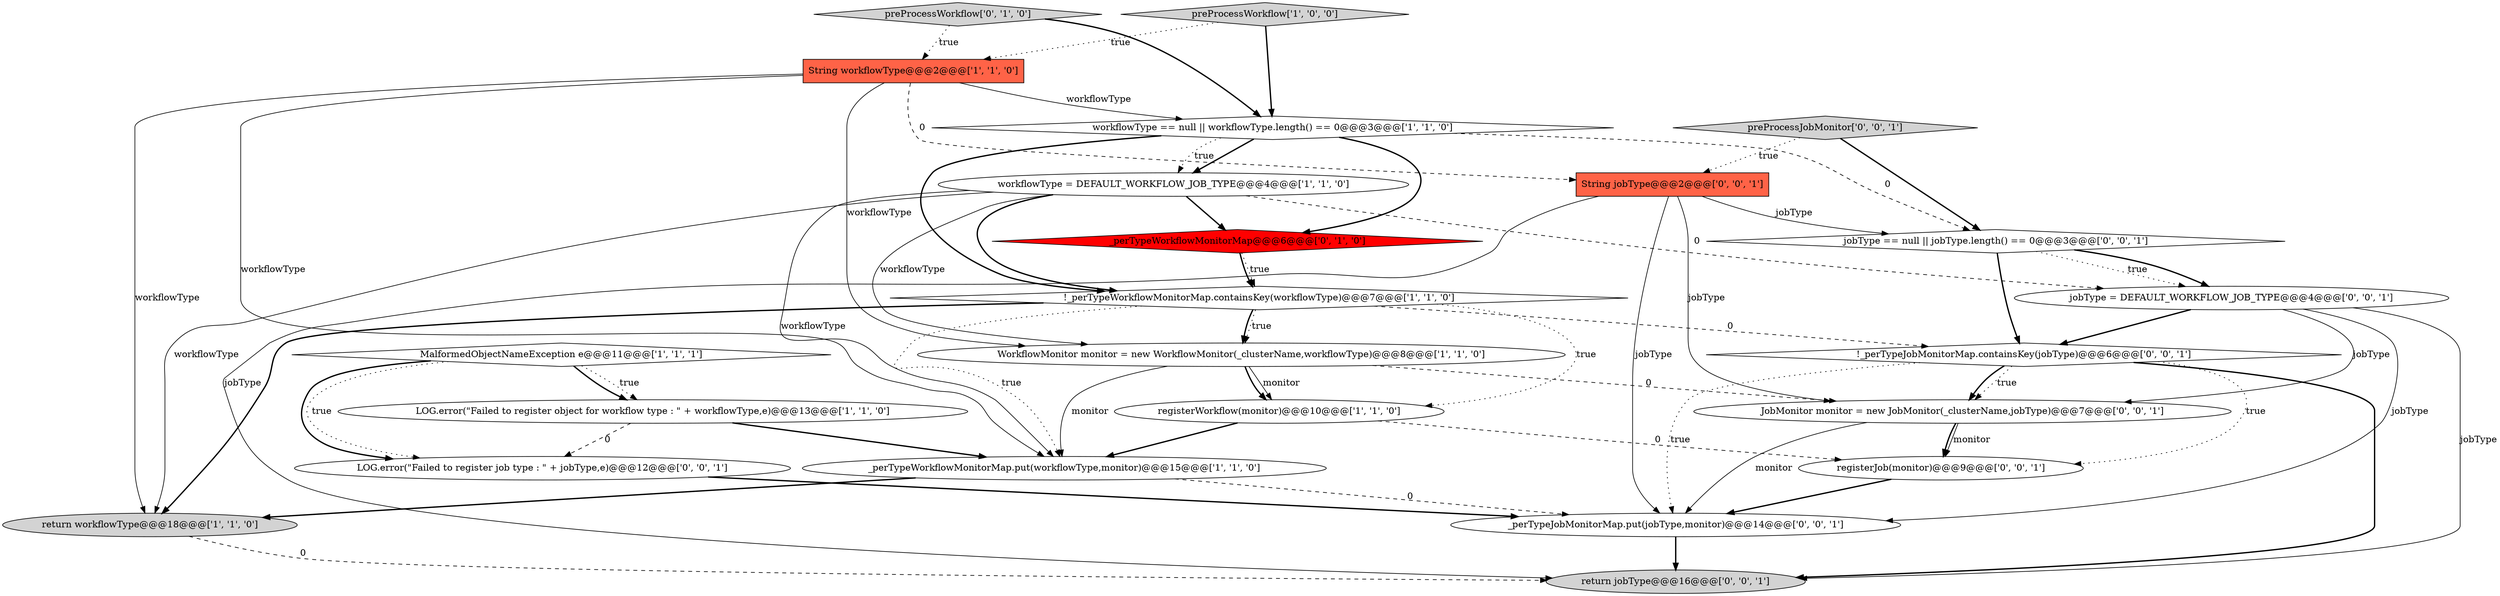 digraph {
7 [style = filled, label = "registerWorkflow(monitor)@@@10@@@['1', '1', '0']", fillcolor = white, shape = ellipse image = "AAA0AAABBB1BBB"];
16 [style = filled, label = "_perTypeJobMonitorMap.put(jobType,monitor)@@@14@@@['0', '0', '1']", fillcolor = white, shape = ellipse image = "AAA0AAABBB3BBB"];
22 [style = filled, label = "jobType == null || jobType.length() == 0@@@3@@@['0', '0', '1']", fillcolor = white, shape = diamond image = "AAA0AAABBB3BBB"];
18 [style = filled, label = "JobMonitor monitor = new JobMonitor(_clusterName,jobType)@@@7@@@['0', '0', '1']", fillcolor = white, shape = ellipse image = "AAA0AAABBB3BBB"];
20 [style = filled, label = "jobType = DEFAULT_WORKFLOW_JOB_TYPE@@@4@@@['0', '0', '1']", fillcolor = white, shape = ellipse image = "AAA0AAABBB3BBB"];
13 [style = filled, label = "!_perTypeJobMonitorMap.containsKey(jobType)@@@6@@@['0', '0', '1']", fillcolor = white, shape = diamond image = "AAA0AAABBB3BBB"];
1 [style = filled, label = "WorkflowMonitor monitor = new WorkflowMonitor(_clusterName,workflowType)@@@8@@@['1', '1', '0']", fillcolor = white, shape = ellipse image = "AAA0AAABBB1BBB"];
2 [style = filled, label = "String workflowType@@@2@@@['1', '1', '0']", fillcolor = tomato, shape = box image = "AAA0AAABBB1BBB"];
14 [style = filled, label = "registerJob(monitor)@@@9@@@['0', '0', '1']", fillcolor = white, shape = ellipse image = "AAA0AAABBB3BBB"];
15 [style = filled, label = "String jobType@@@2@@@['0', '0', '1']", fillcolor = tomato, shape = box image = "AAA0AAABBB3BBB"];
11 [style = filled, label = "_perTypeWorkflowMonitorMap@@@6@@@['0', '1', '0']", fillcolor = red, shape = diamond image = "AAA1AAABBB2BBB"];
8 [style = filled, label = "preProcessWorkflow['1', '0', '0']", fillcolor = lightgray, shape = diamond image = "AAA0AAABBB1BBB"];
0 [style = filled, label = "workflowType == null || workflowType.length() == 0@@@3@@@['1', '1', '0']", fillcolor = white, shape = diamond image = "AAA0AAABBB1BBB"];
4 [style = filled, label = "_perTypeWorkflowMonitorMap.put(workflowType,monitor)@@@15@@@['1', '1', '0']", fillcolor = white, shape = ellipse image = "AAA0AAABBB1BBB"];
3 [style = filled, label = "!_perTypeWorkflowMonitorMap.containsKey(workflowType)@@@7@@@['1', '1', '0']", fillcolor = white, shape = diamond image = "AAA0AAABBB1BBB"];
12 [style = filled, label = "preProcessWorkflow['0', '1', '0']", fillcolor = lightgray, shape = diamond image = "AAA0AAABBB2BBB"];
6 [style = filled, label = "workflowType = DEFAULT_WORKFLOW_JOB_TYPE@@@4@@@['1', '1', '0']", fillcolor = white, shape = ellipse image = "AAA0AAABBB1BBB"];
17 [style = filled, label = "return jobType@@@16@@@['0', '0', '1']", fillcolor = lightgray, shape = ellipse image = "AAA0AAABBB3BBB"];
21 [style = filled, label = "preProcessJobMonitor['0', '0', '1']", fillcolor = lightgray, shape = diamond image = "AAA0AAABBB3BBB"];
19 [style = filled, label = "LOG.error(\"Failed to register job type : \" + jobType,e)@@@12@@@['0', '0', '1']", fillcolor = white, shape = ellipse image = "AAA0AAABBB3BBB"];
9 [style = filled, label = "LOG.error(\"Failed to register object for workflow type : \" + workflowType,e)@@@13@@@['1', '1', '0']", fillcolor = white, shape = ellipse image = "AAA0AAABBB1BBB"];
5 [style = filled, label = "MalformedObjectNameException e@@@11@@@['1', '1', '1']", fillcolor = white, shape = diamond image = "AAA0AAABBB1BBB"];
10 [style = filled, label = "return workflowType@@@18@@@['1', '1', '0']", fillcolor = lightgray, shape = ellipse image = "AAA0AAABBB1BBB"];
0->3 [style = bold, label=""];
4->10 [style = bold, label=""];
6->3 [style = bold, label=""];
1->7 [style = solid, label="monitor"];
13->16 [style = dotted, label="true"];
13->18 [style = dotted, label="true"];
3->7 [style = dotted, label="true"];
14->16 [style = bold, label=""];
20->13 [style = bold, label=""];
1->4 [style = solid, label="monitor"];
4->16 [style = dashed, label="0"];
18->16 [style = solid, label="monitor"];
18->14 [style = solid, label="monitor"];
3->1 [style = bold, label=""];
21->15 [style = dotted, label="true"];
5->9 [style = bold, label=""];
0->6 [style = bold, label=""];
6->20 [style = dashed, label="0"];
15->18 [style = solid, label="jobType"];
8->2 [style = dotted, label="true"];
5->19 [style = dotted, label="true"];
7->14 [style = dashed, label="0"];
9->4 [style = bold, label=""];
12->2 [style = dotted, label="true"];
3->4 [style = dotted, label="true"];
0->11 [style = bold, label=""];
6->10 [style = solid, label="workflowType"];
6->1 [style = solid, label="workflowType"];
1->18 [style = dashed, label="0"];
6->4 [style = solid, label="workflowType"];
7->4 [style = bold, label=""];
16->17 [style = bold, label=""];
0->6 [style = dotted, label="true"];
3->13 [style = dashed, label="0"];
12->0 [style = bold, label=""];
1->7 [style = bold, label=""];
0->22 [style = dashed, label="0"];
19->16 [style = bold, label=""];
2->15 [style = dashed, label="0"];
8->0 [style = bold, label=""];
9->19 [style = dashed, label="0"];
5->19 [style = bold, label=""];
3->10 [style = bold, label=""];
13->17 [style = bold, label=""];
22->20 [style = dotted, label="true"];
15->16 [style = solid, label="jobType"];
20->16 [style = solid, label="jobType"];
22->20 [style = bold, label=""];
2->10 [style = solid, label="workflowType"];
11->3 [style = bold, label=""];
21->22 [style = bold, label=""];
6->11 [style = bold, label=""];
10->17 [style = dashed, label="0"];
2->1 [style = solid, label="workflowType"];
5->9 [style = dotted, label="true"];
2->4 [style = solid, label="workflowType"];
20->18 [style = solid, label="jobType"];
2->0 [style = solid, label="workflowType"];
15->17 [style = solid, label="jobType"];
20->17 [style = solid, label="jobType"];
13->14 [style = dotted, label="true"];
11->3 [style = dotted, label="true"];
3->1 [style = dotted, label="true"];
18->14 [style = bold, label=""];
15->22 [style = solid, label="jobType"];
22->13 [style = bold, label=""];
13->18 [style = bold, label=""];
}
